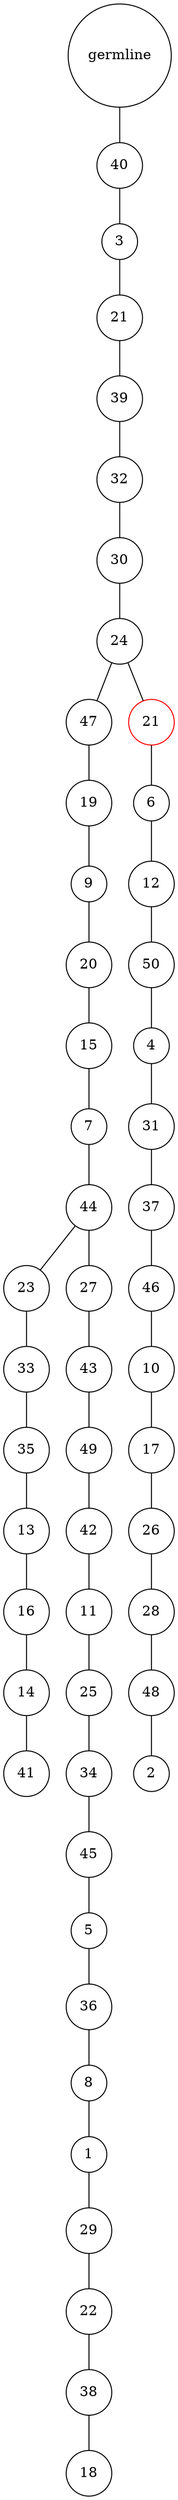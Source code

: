 graph {
	rankdir=UD;
	splines=line;
	node [shape=circle]
	"0x7f72a189b6a0" [label="germline"];
	"0x7f72a189b6d0" [label="40"];
	"0x7f72a189b6a0" -- "0x7f72a189b6d0" ;
	"0x7f72a189b700" [label="3"];
	"0x7f72a189b6d0" -- "0x7f72a189b700" ;
	"0x7f72a189b730" [label="21"];
	"0x7f72a189b700" -- "0x7f72a189b730" ;
	"0x7f72a189b760" [label="39"];
	"0x7f72a189b730" -- "0x7f72a189b760" ;
	"0x7f72a189b790" [label="32"];
	"0x7f72a189b760" -- "0x7f72a189b790" ;
	"0x7f72a189b7c0" [label="30"];
	"0x7f72a189b790" -- "0x7f72a189b7c0" ;
	"0x7f72a189b7f0" [label="24"];
	"0x7f72a189b7c0" -- "0x7f72a189b7f0" ;
	"0x7f72a189b820" [label="47"];
	"0x7f72a189b7f0" -- "0x7f72a189b820" ;
	"0x7f72a189b850" [label="19"];
	"0x7f72a189b820" -- "0x7f72a189b850" ;
	"0x7f72a189b880" [label="9"];
	"0x7f72a189b850" -- "0x7f72a189b880" ;
	"0x7f72a189b8b0" [label="20"];
	"0x7f72a189b880" -- "0x7f72a189b8b0" ;
	"0x7f72a189b8e0" [label="15"];
	"0x7f72a189b8b0" -- "0x7f72a189b8e0" ;
	"0x7f72a189b910" [label="7"];
	"0x7f72a189b8e0" -- "0x7f72a189b910" ;
	"0x7f72a189b940" [label="44"];
	"0x7f72a189b910" -- "0x7f72a189b940" ;
	"0x7f72a189b970" [label="23"];
	"0x7f72a189b940" -- "0x7f72a189b970" ;
	"0x7f72a189b9a0" [label="33"];
	"0x7f72a189b970" -- "0x7f72a189b9a0" ;
	"0x7f72a189b9d0" [label="35"];
	"0x7f72a189b9a0" -- "0x7f72a189b9d0" ;
	"0x7f72a189ba00" [label="13"];
	"0x7f72a189b9d0" -- "0x7f72a189ba00" ;
	"0x7f72a189ba30" [label="16"];
	"0x7f72a189ba00" -- "0x7f72a189ba30" ;
	"0x7f72a189ba60" [label="14"];
	"0x7f72a189ba30" -- "0x7f72a189ba60" ;
	"0x7f72a189ba90" [label="41"];
	"0x7f72a189ba60" -- "0x7f72a189ba90" ;
	"0x7f72a189bac0" [label="27"];
	"0x7f72a189b940" -- "0x7f72a189bac0" ;
	"0x7f72a189baf0" [label="43"];
	"0x7f72a189bac0" -- "0x7f72a189baf0" ;
	"0x7f72a189bb20" [label="49"];
	"0x7f72a189baf0" -- "0x7f72a189bb20" ;
	"0x7f72a189bb50" [label="42"];
	"0x7f72a189bb20" -- "0x7f72a189bb50" ;
	"0x7f72a189bb80" [label="11"];
	"0x7f72a189bb50" -- "0x7f72a189bb80" ;
	"0x7f72a189bbb0" [label="25"];
	"0x7f72a189bb80" -- "0x7f72a189bbb0" ;
	"0x7f72a189bbe0" [label="34"];
	"0x7f72a189bbb0" -- "0x7f72a189bbe0" ;
	"0x7f72a189bc10" [label="45"];
	"0x7f72a189bbe0" -- "0x7f72a189bc10" ;
	"0x7f72a189bc40" [label="5"];
	"0x7f72a189bc10" -- "0x7f72a189bc40" ;
	"0x7f72a189bc70" [label="36"];
	"0x7f72a189bc40" -- "0x7f72a189bc70" ;
	"0x7f72a189bca0" [label="8"];
	"0x7f72a189bc70" -- "0x7f72a189bca0" ;
	"0x7f72a189bcd0" [label="1"];
	"0x7f72a189bca0" -- "0x7f72a189bcd0" ;
	"0x7f72a189bd00" [label="29"];
	"0x7f72a189bcd0" -- "0x7f72a189bd00" ;
	"0x7f72a189bd30" [label="22"];
	"0x7f72a189bd00" -- "0x7f72a189bd30" ;
	"0x7f72a189bd60" [label="38"];
	"0x7f72a189bd30" -- "0x7f72a189bd60" ;
	"0x7f72a189bd90" [label="18"];
	"0x7f72a189bd60" -- "0x7f72a189bd90" ;
	"0x7f72a189bdc0" [label="21",color="red"];
	"0x7f72a189b7f0" -- "0x7f72a189bdc0" ;
	"0x7f72a189bdf0" [label="6"];
	"0x7f72a189bdc0" -- "0x7f72a189bdf0" ;
	"0x7f72a189be20" [label="12"];
	"0x7f72a189bdf0" -- "0x7f72a189be20" ;
	"0x7f72a189be50" [label="50"];
	"0x7f72a189be20" -- "0x7f72a189be50" ;
	"0x7f72a189be80" [label="4"];
	"0x7f72a189be50" -- "0x7f72a189be80" ;
	"0x7f72a189beb0" [label="31"];
	"0x7f72a189be80" -- "0x7f72a189beb0" ;
	"0x7f72a189bee0" [label="37"];
	"0x7f72a189beb0" -- "0x7f72a189bee0" ;
	"0x7f72a189bf10" [label="46"];
	"0x7f72a189bee0" -- "0x7f72a189bf10" ;
	"0x7f72a189bf40" [label="10"];
	"0x7f72a189bf10" -- "0x7f72a189bf40" ;
	"0x7f72a189bf70" [label="17"];
	"0x7f72a189bf40" -- "0x7f72a189bf70" ;
	"0x7f72a189bfa0" [label="26"];
	"0x7f72a189bf70" -- "0x7f72a189bfa0" ;
	"0x7f72a189bfd0" [label="28"];
	"0x7f72a189bfa0" -- "0x7f72a189bfd0" ;
	"0x7f72a18a0040" [label="48"];
	"0x7f72a189bfd0" -- "0x7f72a18a0040" ;
	"0x7f72a18a0070" [label="2"];
	"0x7f72a18a0040" -- "0x7f72a18a0070" ;
}
